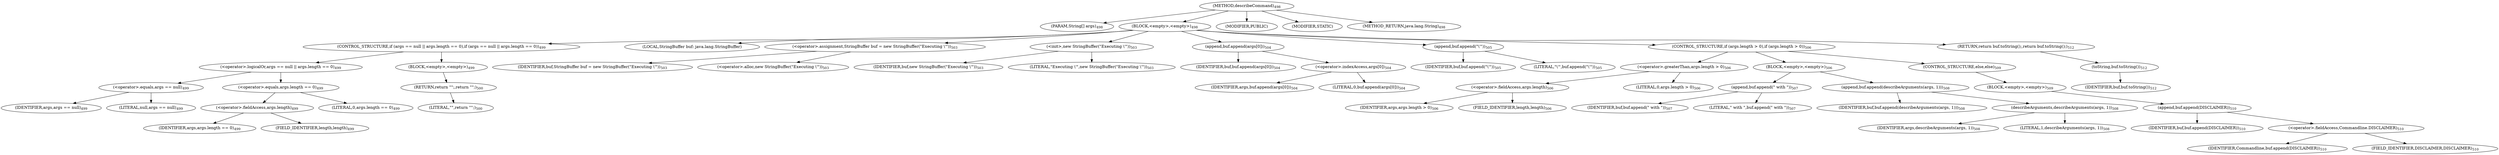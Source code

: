digraph "describeCommand" {  
"985" [label = <(METHOD,describeCommand)<SUB>498</SUB>> ]
"986" [label = <(PARAM,String[] args)<SUB>498</SUB>> ]
"987" [label = <(BLOCK,&lt;empty&gt;,&lt;empty&gt;)<SUB>498</SUB>> ]
"988" [label = <(CONTROL_STRUCTURE,if (args == null || args.length == 0),if (args == null || args.length == 0))<SUB>499</SUB>> ]
"989" [label = <(&lt;operator&gt;.logicalOr,args == null || args.length == 0)<SUB>499</SUB>> ]
"990" [label = <(&lt;operator&gt;.equals,args == null)<SUB>499</SUB>> ]
"991" [label = <(IDENTIFIER,args,args == null)<SUB>499</SUB>> ]
"992" [label = <(LITERAL,null,args == null)<SUB>499</SUB>> ]
"993" [label = <(&lt;operator&gt;.equals,args.length == 0)<SUB>499</SUB>> ]
"994" [label = <(&lt;operator&gt;.fieldAccess,args.length)<SUB>499</SUB>> ]
"995" [label = <(IDENTIFIER,args,args.length == 0)<SUB>499</SUB>> ]
"996" [label = <(FIELD_IDENTIFIER,length,length)<SUB>499</SUB>> ]
"997" [label = <(LITERAL,0,args.length == 0)<SUB>499</SUB>> ]
"998" [label = <(BLOCK,&lt;empty&gt;,&lt;empty&gt;)<SUB>499</SUB>> ]
"999" [label = <(RETURN,return &quot;&quot;;,return &quot;&quot;;)<SUB>500</SUB>> ]
"1000" [label = <(LITERAL,&quot;&quot;,return &quot;&quot;;)<SUB>500</SUB>> ]
"75" [label = <(LOCAL,StringBuffer buf: java.lang.StringBuffer)> ]
"1001" [label = <(&lt;operator&gt;.assignment,StringBuffer buf = new StringBuffer(&quot;Executing \'&quot;))<SUB>503</SUB>> ]
"1002" [label = <(IDENTIFIER,buf,StringBuffer buf = new StringBuffer(&quot;Executing \'&quot;))<SUB>503</SUB>> ]
"1003" [label = <(&lt;operator&gt;.alloc,new StringBuffer(&quot;Executing \'&quot;))<SUB>503</SUB>> ]
"1004" [label = <(&lt;init&gt;,new StringBuffer(&quot;Executing \'&quot;))<SUB>503</SUB>> ]
"74" [label = <(IDENTIFIER,buf,new StringBuffer(&quot;Executing \'&quot;))<SUB>503</SUB>> ]
"1005" [label = <(LITERAL,&quot;Executing \'&quot;,new StringBuffer(&quot;Executing \'&quot;))<SUB>503</SUB>> ]
"1006" [label = <(append,buf.append(args[0]))<SUB>504</SUB>> ]
"1007" [label = <(IDENTIFIER,buf,buf.append(args[0]))<SUB>504</SUB>> ]
"1008" [label = <(&lt;operator&gt;.indexAccess,args[0])<SUB>504</SUB>> ]
"1009" [label = <(IDENTIFIER,args,buf.append(args[0]))<SUB>504</SUB>> ]
"1010" [label = <(LITERAL,0,buf.append(args[0]))<SUB>504</SUB>> ]
"1011" [label = <(append,buf.append(&quot;\'&quot;))<SUB>505</SUB>> ]
"1012" [label = <(IDENTIFIER,buf,buf.append(&quot;\'&quot;))<SUB>505</SUB>> ]
"1013" [label = <(LITERAL,&quot;\'&quot;,buf.append(&quot;\'&quot;))<SUB>505</SUB>> ]
"1014" [label = <(CONTROL_STRUCTURE,if (args.length &gt; 0),if (args.length &gt; 0))<SUB>506</SUB>> ]
"1015" [label = <(&lt;operator&gt;.greaterThan,args.length &gt; 0)<SUB>506</SUB>> ]
"1016" [label = <(&lt;operator&gt;.fieldAccess,args.length)<SUB>506</SUB>> ]
"1017" [label = <(IDENTIFIER,args,args.length &gt; 0)<SUB>506</SUB>> ]
"1018" [label = <(FIELD_IDENTIFIER,length,length)<SUB>506</SUB>> ]
"1019" [label = <(LITERAL,0,args.length &gt; 0)<SUB>506</SUB>> ]
"1020" [label = <(BLOCK,&lt;empty&gt;,&lt;empty&gt;)<SUB>506</SUB>> ]
"1021" [label = <(append,buf.append(&quot; with &quot;))<SUB>507</SUB>> ]
"1022" [label = <(IDENTIFIER,buf,buf.append(&quot; with &quot;))<SUB>507</SUB>> ]
"1023" [label = <(LITERAL,&quot; with &quot;,buf.append(&quot; with &quot;))<SUB>507</SUB>> ]
"1024" [label = <(append,buf.append(describeArguments(args, 1)))<SUB>508</SUB>> ]
"1025" [label = <(IDENTIFIER,buf,buf.append(describeArguments(args, 1)))<SUB>508</SUB>> ]
"1026" [label = <(describeArguments,describeArguments(args, 1))<SUB>508</SUB>> ]
"1027" [label = <(IDENTIFIER,args,describeArguments(args, 1))<SUB>508</SUB>> ]
"1028" [label = <(LITERAL,1,describeArguments(args, 1))<SUB>508</SUB>> ]
"1029" [label = <(CONTROL_STRUCTURE,else,else)<SUB>509</SUB>> ]
"1030" [label = <(BLOCK,&lt;empty&gt;,&lt;empty&gt;)<SUB>509</SUB>> ]
"1031" [label = <(append,buf.append(DISCLAIMER))<SUB>510</SUB>> ]
"1032" [label = <(IDENTIFIER,buf,buf.append(DISCLAIMER))<SUB>510</SUB>> ]
"1033" [label = <(&lt;operator&gt;.fieldAccess,Commandline.DISCLAIMER)<SUB>510</SUB>> ]
"1034" [label = <(IDENTIFIER,Commandline,buf.append(DISCLAIMER))<SUB>510</SUB>> ]
"1035" [label = <(FIELD_IDENTIFIER,DISCLAIMER,DISCLAIMER)<SUB>510</SUB>> ]
"1036" [label = <(RETURN,return buf.toString();,return buf.toString();)<SUB>512</SUB>> ]
"1037" [label = <(toString,buf.toString())<SUB>512</SUB>> ]
"1038" [label = <(IDENTIFIER,buf,buf.toString())<SUB>512</SUB>> ]
"1039" [label = <(MODIFIER,PUBLIC)> ]
"1040" [label = <(MODIFIER,STATIC)> ]
"1041" [label = <(METHOD_RETURN,java.lang.String)<SUB>498</SUB>> ]
  "985" -> "986" 
  "985" -> "987" 
  "985" -> "1039" 
  "985" -> "1040" 
  "985" -> "1041" 
  "987" -> "988" 
  "987" -> "75" 
  "987" -> "1001" 
  "987" -> "1004" 
  "987" -> "1006" 
  "987" -> "1011" 
  "987" -> "1014" 
  "987" -> "1036" 
  "988" -> "989" 
  "988" -> "998" 
  "989" -> "990" 
  "989" -> "993" 
  "990" -> "991" 
  "990" -> "992" 
  "993" -> "994" 
  "993" -> "997" 
  "994" -> "995" 
  "994" -> "996" 
  "998" -> "999" 
  "999" -> "1000" 
  "1001" -> "1002" 
  "1001" -> "1003" 
  "1004" -> "74" 
  "1004" -> "1005" 
  "1006" -> "1007" 
  "1006" -> "1008" 
  "1008" -> "1009" 
  "1008" -> "1010" 
  "1011" -> "1012" 
  "1011" -> "1013" 
  "1014" -> "1015" 
  "1014" -> "1020" 
  "1014" -> "1029" 
  "1015" -> "1016" 
  "1015" -> "1019" 
  "1016" -> "1017" 
  "1016" -> "1018" 
  "1020" -> "1021" 
  "1020" -> "1024" 
  "1021" -> "1022" 
  "1021" -> "1023" 
  "1024" -> "1025" 
  "1024" -> "1026" 
  "1026" -> "1027" 
  "1026" -> "1028" 
  "1029" -> "1030" 
  "1030" -> "1031" 
  "1031" -> "1032" 
  "1031" -> "1033" 
  "1033" -> "1034" 
  "1033" -> "1035" 
  "1036" -> "1037" 
  "1037" -> "1038" 
}
